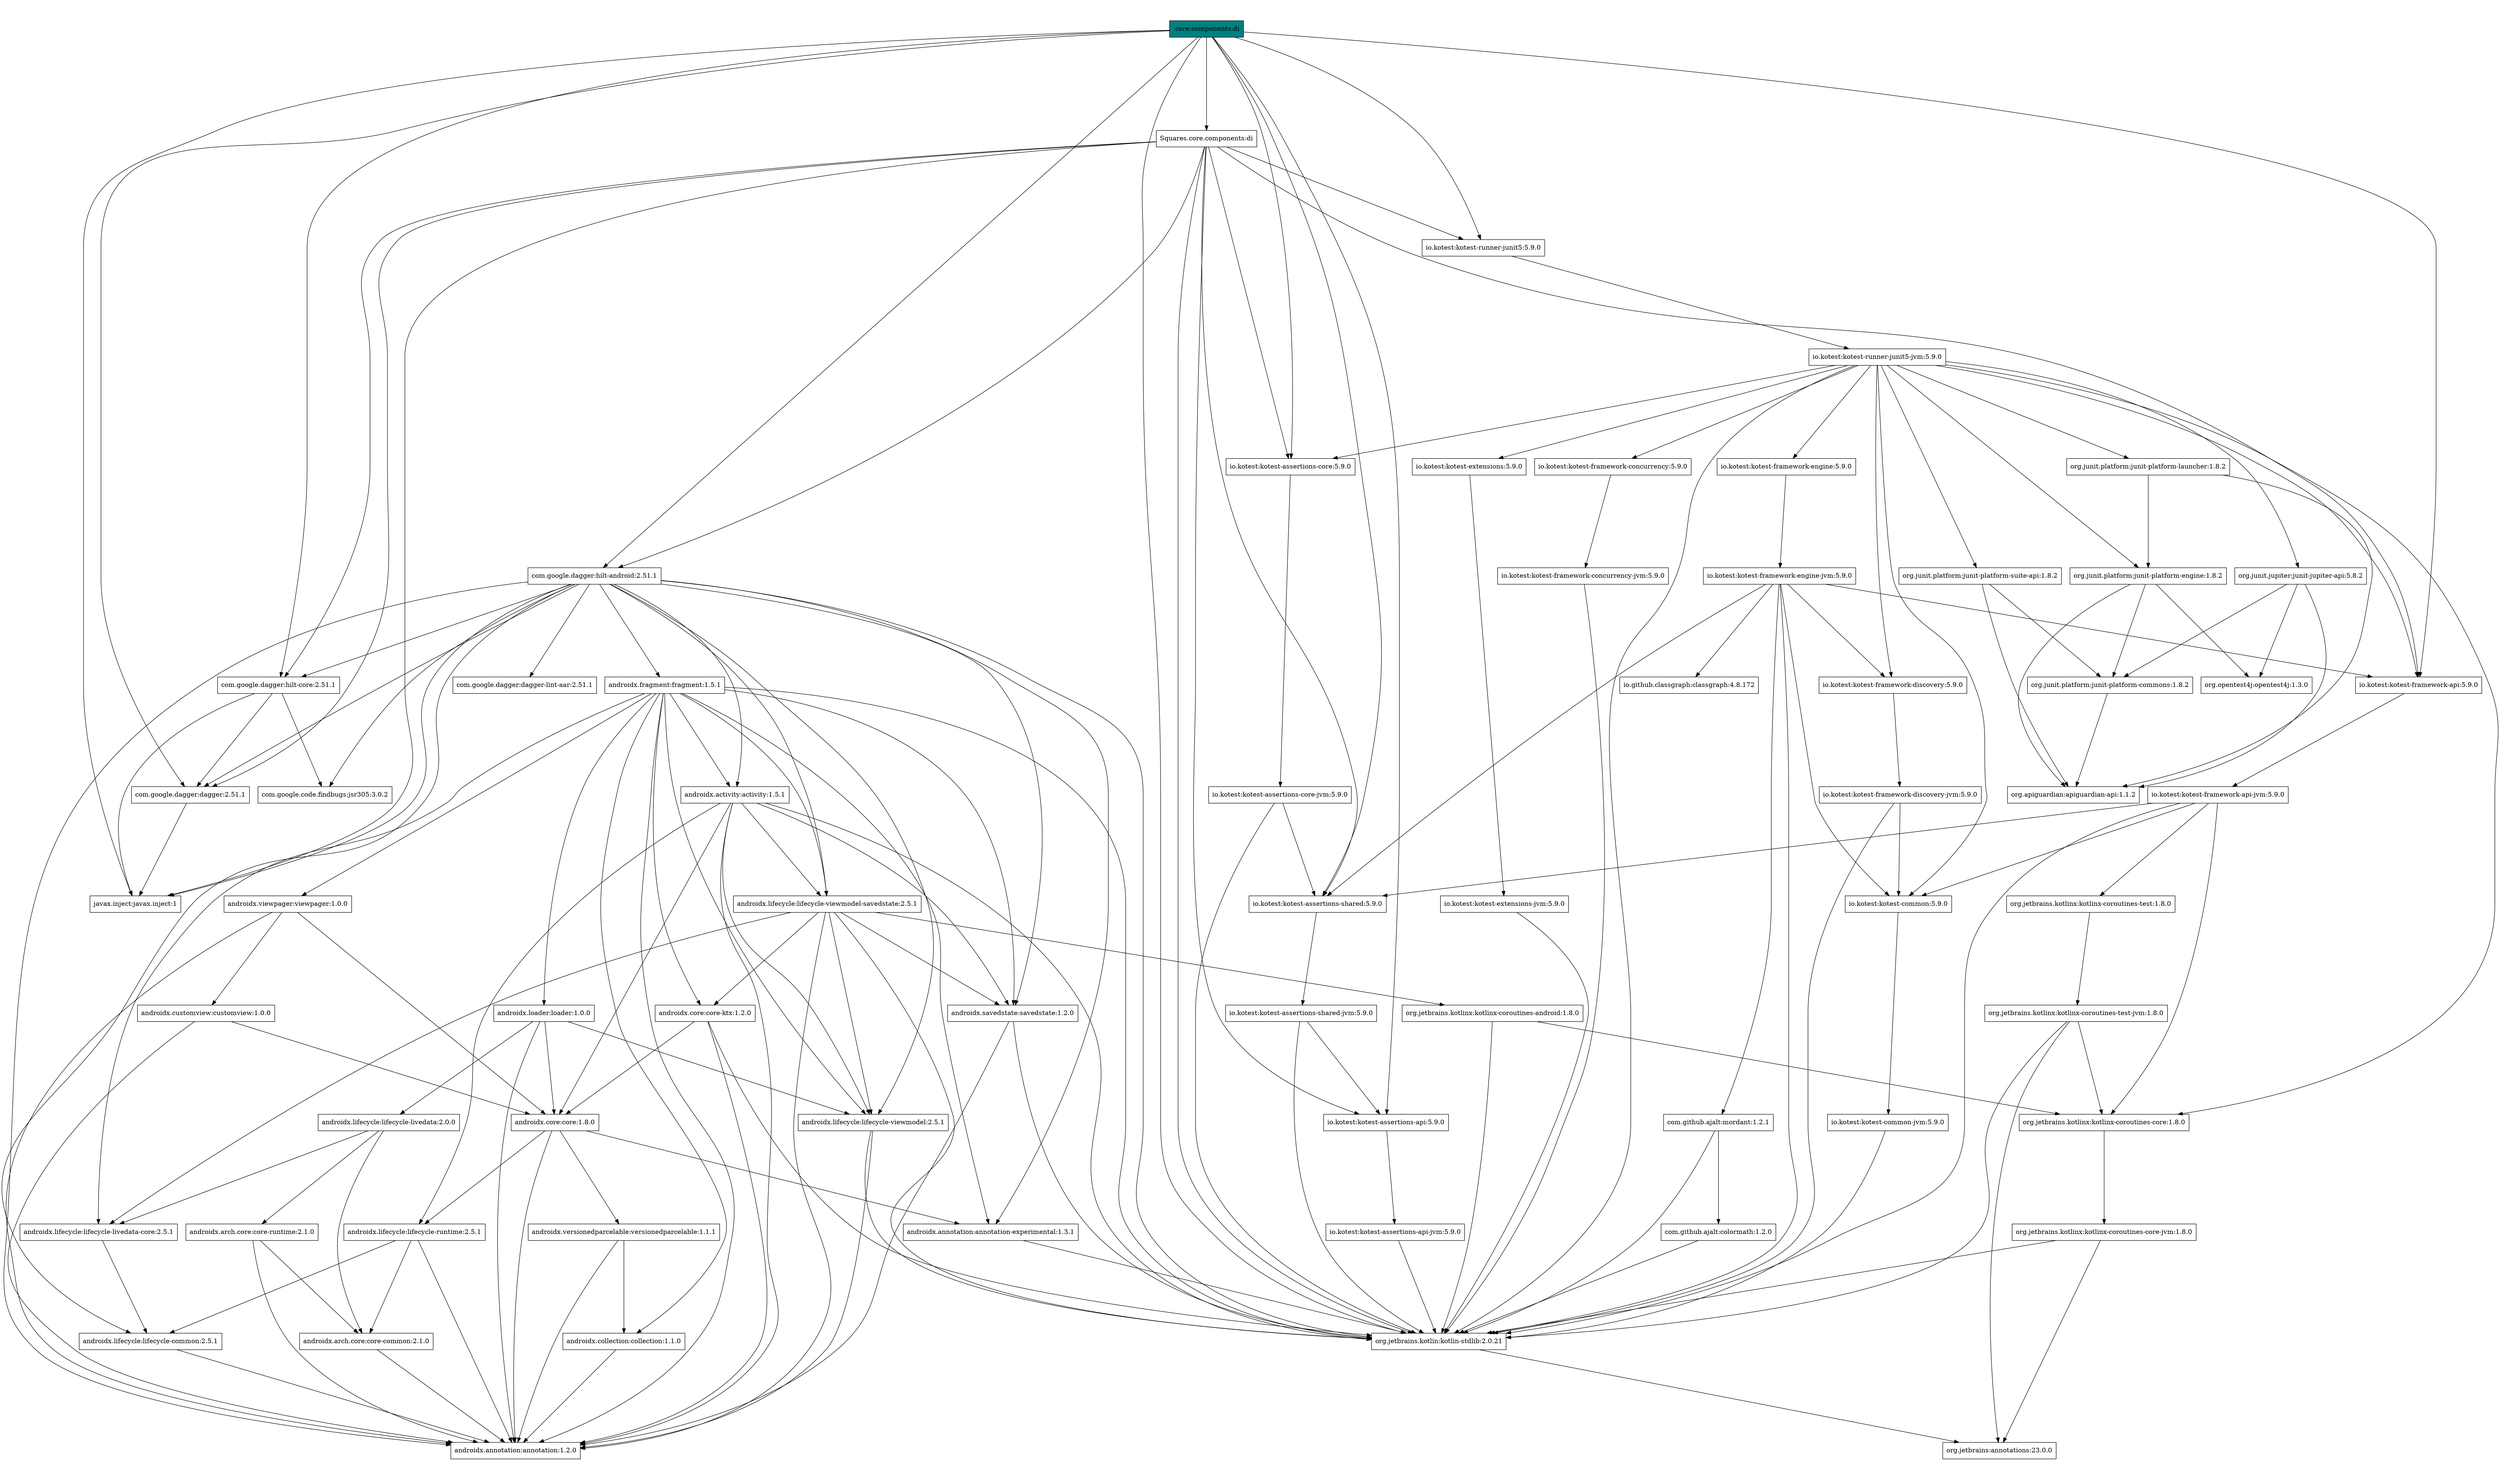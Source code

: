 strict digraph DependencyGraph {
  ratio=0.6;
  node [shape=box];

  ":core:components:di" [style=filled fillcolor="#008080"];

  ":core:components:di" -> "Squares.core.components:di";
  ":core:components:di" -> "com.google.dagger:dagger:2.51.1";
  ":core:components:di" -> "com.google.dagger:hilt-android:2.51.1";
  ":core:components:di" -> "com.google.dagger:hilt-core:2.51.1";
  ":core:components:di" -> "io.kotest:kotest-assertions-api:5.9.0";
  ":core:components:di" -> "io.kotest:kotest-assertions-core:5.9.0";
  ":core:components:di" -> "io.kotest:kotest-assertions-shared:5.9.0";
  ":core:components:di" -> "io.kotest:kotest-framework-api:5.9.0";
  ":core:components:di" -> "io.kotest:kotest-runner-junit5:5.9.0";
  ":core:components:di" -> "javax.inject:javax.inject:1";
  ":core:components:di" -> "org.jetbrains.kotlin:kotlin-stdlib:2.0.21";
  "Squares.core.components:di" -> "com.google.dagger:dagger:2.51.1";
  "Squares.core.components:di" -> "com.google.dagger:hilt-android:2.51.1";
  "Squares.core.components:di" -> "com.google.dagger:hilt-core:2.51.1";
  "Squares.core.components:di" -> "io.kotest:kotest-assertions-api:5.9.0";
  "Squares.core.components:di" -> "io.kotest:kotest-assertions-core:5.9.0";
  "Squares.core.components:di" -> "io.kotest:kotest-assertions-shared:5.9.0";
  "Squares.core.components:di" -> "io.kotest:kotest-framework-api:5.9.0";
  "Squares.core.components:di" -> "io.kotest:kotest-runner-junit5:5.9.0";
  "Squares.core.components:di" -> "javax.inject:javax.inject:1";
  "Squares.core.components:di" -> "org.jetbrains.kotlin:kotlin-stdlib:2.0.21";
  "com.google.dagger:dagger:2.51.1" -> "javax.inject:javax.inject:1";
  "com.google.dagger:hilt-android:2.51.1" -> "androidx.activity:activity:1.5.1";
  "com.google.dagger:hilt-android:2.51.1" -> "androidx.annotation:annotation:1.2.0";
  "com.google.dagger:hilt-android:2.51.1" -> "androidx.annotation:annotation-experimental:1.3.1";
  "com.google.dagger:hilt-android:2.51.1" -> "androidx.fragment:fragment:1.5.1";
  "com.google.dagger:hilt-android:2.51.1" -> "androidx.lifecycle:lifecycle-common:2.5.1";
  "com.google.dagger:hilt-android:2.51.1" -> "androidx.lifecycle:lifecycle-viewmodel:2.5.1";
  "com.google.dagger:hilt-android:2.51.1" -> "androidx.lifecycle:lifecycle-viewmodel-savedstate:2.5.1";
  "com.google.dagger:hilt-android:2.51.1" -> "androidx.savedstate:savedstate:1.2.0";
  "com.google.dagger:hilt-android:2.51.1" -> "com.google.code.findbugs:jsr305:3.0.2";
  "com.google.dagger:hilt-android:2.51.1" -> "com.google.dagger:dagger:2.51.1";
  "com.google.dagger:hilt-android:2.51.1" -> "com.google.dagger:dagger-lint-aar:2.51.1";
  "com.google.dagger:hilt-android:2.51.1" -> "com.google.dagger:hilt-core:2.51.1";
  "com.google.dagger:hilt-android:2.51.1" -> "javax.inject:javax.inject:1";
  "com.google.dagger:hilt-android:2.51.1" -> "org.jetbrains.kotlin:kotlin-stdlib:2.0.21";
  "androidx.activity:activity:1.5.1" -> "androidx.annotation:annotation:1.2.0";
  "androidx.activity:activity:1.5.1" -> "androidx.core:core:1.8.0";
  "androidx.activity:activity:1.5.1" -> "androidx.lifecycle:lifecycle-runtime:2.5.1";
  "androidx.activity:activity:1.5.1" -> "androidx.lifecycle:lifecycle-viewmodel:2.5.1";
  "androidx.activity:activity:1.5.1" -> "androidx.lifecycle:lifecycle-viewmodel-savedstate:2.5.1";
  "androidx.activity:activity:1.5.1" -> "androidx.savedstate:savedstate:1.2.0";
  "androidx.activity:activity:1.5.1" -> "org.jetbrains.kotlin:kotlin-stdlib:2.0.21";
  "androidx.core:core:1.8.0" -> "androidx.annotation:annotation:1.2.0";
  "androidx.core:core:1.8.0" -> "androidx.annotation:annotation-experimental:1.3.1";
  "androidx.core:core:1.8.0" -> "androidx.lifecycle:lifecycle-runtime:2.5.1";
  "androidx.core:core:1.8.0" -> "androidx.versionedparcelable:versionedparcelable:1.1.1";
  "androidx.annotation:annotation-experimental:1.3.1" -> "org.jetbrains.kotlin:kotlin-stdlib:2.0.21";
  "org.jetbrains.kotlin:kotlin-stdlib:2.0.21" -> "org.jetbrains:annotations:23.0.0";
  "androidx.lifecycle:lifecycle-runtime:2.5.1" -> "androidx.annotation:annotation:1.2.0";
  "androidx.lifecycle:lifecycle-runtime:2.5.1" -> "androidx.arch.core:core-common:2.1.0";
  "androidx.lifecycle:lifecycle-runtime:2.5.1" -> "androidx.lifecycle:lifecycle-common:2.5.1";
  "androidx.arch.core:core-common:2.1.0" -> "androidx.annotation:annotation:1.2.0";
  "androidx.lifecycle:lifecycle-common:2.5.1" -> "androidx.annotation:annotation:1.2.0";
  "androidx.versionedparcelable:versionedparcelable:1.1.1" -> "androidx.annotation:annotation:1.2.0";
  "androidx.versionedparcelable:versionedparcelable:1.1.1" -> "androidx.collection:collection:1.1.0";
  "androidx.collection:collection:1.1.0" -> "androidx.annotation:annotation:1.2.0";
  "androidx.lifecycle:lifecycle-viewmodel:2.5.1" -> "androidx.annotation:annotation:1.2.0";
  "androidx.lifecycle:lifecycle-viewmodel:2.5.1" -> "org.jetbrains.kotlin:kotlin-stdlib:2.0.21";
  "androidx.lifecycle:lifecycle-viewmodel-savedstate:2.5.1" -> "androidx.annotation:annotation:1.2.0";
  "androidx.lifecycle:lifecycle-viewmodel-savedstate:2.5.1" -> "androidx.core:core-ktx:1.2.0";
  "androidx.lifecycle:lifecycle-viewmodel-savedstate:2.5.1" -> "androidx.lifecycle:lifecycle-livedata-core:2.5.1";
  "androidx.lifecycle:lifecycle-viewmodel-savedstate:2.5.1" -> "androidx.lifecycle:lifecycle-viewmodel:2.5.1";
  "androidx.lifecycle:lifecycle-viewmodel-savedstate:2.5.1" -> "androidx.savedstate:savedstate:1.2.0";
  "androidx.lifecycle:lifecycle-viewmodel-savedstate:2.5.1" -> "org.jetbrains.kotlin:kotlin-stdlib:2.0.21";
  "androidx.lifecycle:lifecycle-viewmodel-savedstate:2.5.1" -> "org.jetbrains.kotlinx:kotlinx-coroutines-android:1.8.0";
  "androidx.core:core-ktx:1.2.0" -> "androidx.annotation:annotation:1.2.0";
  "androidx.core:core-ktx:1.2.0" -> "androidx.core:core:1.8.0";
  "androidx.core:core-ktx:1.2.0" -> "org.jetbrains.kotlin:kotlin-stdlib:2.0.21";
  "androidx.lifecycle:lifecycle-livedata-core:2.5.1" -> "androidx.lifecycle:lifecycle-common:2.5.1";
  "androidx.savedstate:savedstate:1.2.0" -> "androidx.annotation:annotation:1.2.0";
  "androidx.savedstate:savedstate:1.2.0" -> "org.jetbrains.kotlin:kotlin-stdlib:2.0.21";
  "org.jetbrains.kotlinx:kotlinx-coroutines-android:1.8.0" -> "org.jetbrains.kotlin:kotlin-stdlib:2.0.21";
  "org.jetbrains.kotlinx:kotlinx-coroutines-android:1.8.0" -> "org.jetbrains.kotlinx:kotlinx-coroutines-core:1.8.0";
  "org.jetbrains.kotlinx:kotlinx-coroutines-core:1.8.0" -> "org.jetbrains.kotlinx:kotlinx-coroutines-core-jvm:1.8.0";
  "org.jetbrains.kotlinx:kotlinx-coroutines-core-jvm:1.8.0" -> "org.jetbrains.kotlin:kotlin-stdlib:2.0.21";
  "org.jetbrains.kotlinx:kotlinx-coroutines-core-jvm:1.8.0" -> "org.jetbrains:annotations:23.0.0";
  "androidx.fragment:fragment:1.5.1" -> "androidx.activity:activity:1.5.1";
  "androidx.fragment:fragment:1.5.1" -> "androidx.annotation:annotation:1.2.0";
  "androidx.fragment:fragment:1.5.1" -> "androidx.annotation:annotation-experimental:1.3.1";
  "androidx.fragment:fragment:1.5.1" -> "androidx.collection:collection:1.1.0";
  "androidx.fragment:fragment:1.5.1" -> "androidx.core:core-ktx:1.2.0";
  "androidx.fragment:fragment:1.5.1" -> "androidx.lifecycle:lifecycle-livedata-core:2.5.1";
  "androidx.fragment:fragment:1.5.1" -> "androidx.lifecycle:lifecycle-viewmodel:2.5.1";
  "androidx.fragment:fragment:1.5.1" -> "androidx.lifecycle:lifecycle-viewmodel-savedstate:2.5.1";
  "androidx.fragment:fragment:1.5.1" -> "androidx.loader:loader:1.0.0";
  "androidx.fragment:fragment:1.5.1" -> "androidx.savedstate:savedstate:1.2.0";
  "androidx.fragment:fragment:1.5.1" -> "androidx.viewpager:viewpager:1.0.0";
  "androidx.fragment:fragment:1.5.1" -> "org.jetbrains.kotlin:kotlin-stdlib:2.0.21";
  "androidx.loader:loader:1.0.0" -> "androidx.annotation:annotation:1.2.0";
  "androidx.loader:loader:1.0.0" -> "androidx.core:core:1.8.0";
  "androidx.loader:loader:1.0.0" -> "androidx.lifecycle:lifecycle-livedata:2.0.0";
  "androidx.loader:loader:1.0.0" -> "androidx.lifecycle:lifecycle-viewmodel:2.5.1";
  "androidx.lifecycle:lifecycle-livedata:2.0.0" -> "androidx.arch.core:core-common:2.1.0";
  "androidx.lifecycle:lifecycle-livedata:2.0.0" -> "androidx.arch.core:core-runtime:2.1.0";
  "androidx.lifecycle:lifecycle-livedata:2.0.0" -> "androidx.lifecycle:lifecycle-livedata-core:2.5.1";
  "androidx.arch.core:core-runtime:2.1.0" -> "androidx.annotation:annotation:1.2.0";
  "androidx.arch.core:core-runtime:2.1.0" -> "androidx.arch.core:core-common:2.1.0";
  "androidx.viewpager:viewpager:1.0.0" -> "androidx.annotation:annotation:1.2.0";
  "androidx.viewpager:viewpager:1.0.0" -> "androidx.core:core:1.8.0";
  "androidx.viewpager:viewpager:1.0.0" -> "androidx.customview:customview:1.0.0";
  "androidx.customview:customview:1.0.0" -> "androidx.annotation:annotation:1.2.0";
  "androidx.customview:customview:1.0.0" -> "androidx.core:core:1.8.0";
  "com.google.dagger:hilt-core:2.51.1" -> "com.google.code.findbugs:jsr305:3.0.2";
  "com.google.dagger:hilt-core:2.51.1" -> "com.google.dagger:dagger:2.51.1";
  "com.google.dagger:hilt-core:2.51.1" -> "javax.inject:javax.inject:1";
  "io.kotest:kotest-assertions-api:5.9.0" -> "io.kotest:kotest-assertions-api-jvm:5.9.0";
  "io.kotest:kotest-assertions-api-jvm:5.9.0" -> "org.jetbrains.kotlin:kotlin-stdlib:2.0.21";
  "io.kotest:kotest-assertions-core:5.9.0" -> "io.kotest:kotest-assertions-core-jvm:5.9.0";
  "io.kotest:kotest-assertions-core-jvm:5.9.0" -> "io.kotest:kotest-assertions-shared:5.9.0";
  "io.kotest:kotest-assertions-core-jvm:5.9.0" -> "org.jetbrains.kotlin:kotlin-stdlib:2.0.21";
  "io.kotest:kotest-assertions-shared:5.9.0" -> "io.kotest:kotest-assertions-shared-jvm:5.9.0";
  "io.kotest:kotest-assertions-shared-jvm:5.9.0" -> "io.kotest:kotest-assertions-api:5.9.0";
  "io.kotest:kotest-assertions-shared-jvm:5.9.0" -> "org.jetbrains.kotlin:kotlin-stdlib:2.0.21";
  "io.kotest:kotest-framework-api:5.9.0" -> "io.kotest:kotest-framework-api-jvm:5.9.0";
  "io.kotest:kotest-framework-api-jvm:5.9.0" -> "io.kotest:kotest-assertions-shared:5.9.0";
  "io.kotest:kotest-framework-api-jvm:5.9.0" -> "io.kotest:kotest-common:5.9.0";
  "io.kotest:kotest-framework-api-jvm:5.9.0" -> "org.jetbrains.kotlin:kotlin-stdlib:2.0.21";
  "io.kotest:kotest-framework-api-jvm:5.9.0" -> "org.jetbrains.kotlinx:kotlinx-coroutines-core:1.8.0";
  "io.kotest:kotest-framework-api-jvm:5.9.0" -> "org.jetbrains.kotlinx:kotlinx-coroutines-test:1.8.0";
  "io.kotest:kotest-common:5.9.0" -> "io.kotest:kotest-common-jvm:5.9.0";
  "io.kotest:kotest-common-jvm:5.9.0" -> "org.jetbrains.kotlin:kotlin-stdlib:2.0.21";
  "org.jetbrains.kotlinx:kotlinx-coroutines-test:1.8.0" -> "org.jetbrains.kotlinx:kotlinx-coroutines-test-jvm:1.8.0";
  "org.jetbrains.kotlinx:kotlinx-coroutines-test-jvm:1.8.0" -> "org.jetbrains.kotlin:kotlin-stdlib:2.0.21";
  "org.jetbrains.kotlinx:kotlinx-coroutines-test-jvm:1.8.0" -> "org.jetbrains.kotlinx:kotlinx-coroutines-core:1.8.0";
  "org.jetbrains.kotlinx:kotlinx-coroutines-test-jvm:1.8.0" -> "org.jetbrains:annotations:23.0.0";
  "io.kotest:kotest-runner-junit5:5.9.0" -> "io.kotest:kotest-runner-junit5-jvm:5.9.0";
  "io.kotest:kotest-runner-junit5-jvm:5.9.0" -> "io.kotest:kotest-assertions-core:5.9.0";
  "io.kotest:kotest-runner-junit5-jvm:5.9.0" -> "io.kotest:kotest-common:5.9.0";
  "io.kotest:kotest-runner-junit5-jvm:5.9.0" -> "io.kotest:kotest-extensions:5.9.0";
  "io.kotest:kotest-runner-junit5-jvm:5.9.0" -> "io.kotest:kotest-framework-api:5.9.0";
  "io.kotest:kotest-runner-junit5-jvm:5.9.0" -> "io.kotest:kotest-framework-concurrency:5.9.0";
  "io.kotest:kotest-runner-junit5-jvm:5.9.0" -> "io.kotest:kotest-framework-discovery:5.9.0";
  "io.kotest:kotest-runner-junit5-jvm:5.9.0" -> "io.kotest:kotest-framework-engine:5.9.0";
  "io.kotest:kotest-runner-junit5-jvm:5.9.0" -> "org.jetbrains.kotlin:kotlin-stdlib:2.0.21";
  "io.kotest:kotest-runner-junit5-jvm:5.9.0" -> "org.jetbrains.kotlinx:kotlinx-coroutines-core:1.8.0";
  "io.kotest:kotest-runner-junit5-jvm:5.9.0" -> "org.junit.jupiter:junit-jupiter-api:5.8.2";
  "io.kotest:kotest-runner-junit5-jvm:5.9.0" -> "org.junit.platform:junit-platform-engine:1.8.2";
  "io.kotest:kotest-runner-junit5-jvm:5.9.0" -> "org.junit.platform:junit-platform-launcher:1.8.2";
  "io.kotest:kotest-runner-junit5-jvm:5.9.0" -> "org.junit.platform:junit-platform-suite-api:1.8.2";
  "io.kotest:kotest-extensions:5.9.0" -> "io.kotest:kotest-extensions-jvm:5.9.0";
  "io.kotest:kotest-extensions-jvm:5.9.0" -> "org.jetbrains.kotlin:kotlin-stdlib:2.0.21";
  "io.kotest:kotest-framework-concurrency:5.9.0" -> "io.kotest:kotest-framework-concurrency-jvm:5.9.0";
  "io.kotest:kotest-framework-concurrency-jvm:5.9.0" -> "org.jetbrains.kotlin:kotlin-stdlib:2.0.21";
  "io.kotest:kotest-framework-discovery:5.9.0" -> "io.kotest:kotest-framework-discovery-jvm:5.9.0";
  "io.kotest:kotest-framework-discovery-jvm:5.9.0" -> "io.kotest:kotest-common:5.9.0";
  "io.kotest:kotest-framework-discovery-jvm:5.9.0" -> "org.jetbrains.kotlin:kotlin-stdlib:2.0.21";
  "io.kotest:kotest-framework-engine:5.9.0" -> "io.kotest:kotest-framework-engine-jvm:5.9.0";
  "io.kotest:kotest-framework-engine-jvm:5.9.0" -> "com.github.ajalt:mordant:1.2.1";
  "io.kotest:kotest-framework-engine-jvm:5.9.0" -> "io.github.classgraph:classgraph:4.8.172";
  "io.kotest:kotest-framework-engine-jvm:5.9.0" -> "io.kotest:kotest-assertions-shared:5.9.0";
  "io.kotest:kotest-framework-engine-jvm:5.9.0" -> "io.kotest:kotest-common:5.9.0";
  "io.kotest:kotest-framework-engine-jvm:5.9.0" -> "io.kotest:kotest-framework-api:5.9.0";
  "io.kotest:kotest-framework-engine-jvm:5.9.0" -> "io.kotest:kotest-framework-discovery:5.9.0";
  "io.kotest:kotest-framework-engine-jvm:5.9.0" -> "org.jetbrains.kotlin:kotlin-stdlib:2.0.21";
  "com.github.ajalt:mordant:1.2.1" -> "com.github.ajalt:colormath:1.2.0";
  "com.github.ajalt:mordant:1.2.1" -> "org.jetbrains.kotlin:kotlin-stdlib:2.0.21";
  "com.github.ajalt:colormath:1.2.0" -> "org.jetbrains.kotlin:kotlin-stdlib:2.0.21";
  "org.junit.jupiter:junit-jupiter-api:5.8.2" -> "org.apiguardian:apiguardian-api:1.1.2";
  "org.junit.jupiter:junit-jupiter-api:5.8.2" -> "org.junit.platform:junit-platform-commons:1.8.2";
  "org.junit.jupiter:junit-jupiter-api:5.8.2" -> "org.opentest4j:opentest4j:1.3.0";
  "org.junit.platform:junit-platform-commons:1.8.2" -> "org.apiguardian:apiguardian-api:1.1.2";
  "org.junit.platform:junit-platform-engine:1.8.2" -> "org.apiguardian:apiguardian-api:1.1.2";
  "org.junit.platform:junit-platform-engine:1.8.2" -> "org.junit.platform:junit-platform-commons:1.8.2";
  "org.junit.platform:junit-platform-engine:1.8.2" -> "org.opentest4j:opentest4j:1.3.0";
  "org.junit.platform:junit-platform-launcher:1.8.2" -> "org.apiguardian:apiguardian-api:1.1.2";
  "org.junit.platform:junit-platform-launcher:1.8.2" -> "org.junit.platform:junit-platform-engine:1.8.2";
  "org.junit.platform:junit-platform-suite-api:1.8.2" -> "org.apiguardian:apiguardian-api:1.1.2";
  "org.junit.platform:junit-platform-suite-api:1.8.2" -> "org.junit.platform:junit-platform-commons:1.8.2";
}